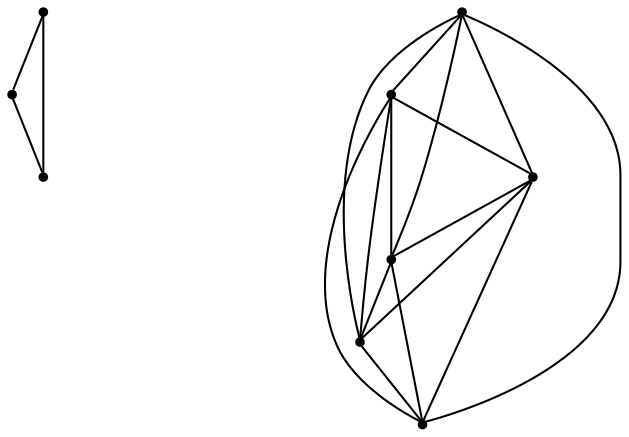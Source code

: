 graph {
  node [shape=point,comment="{\"directed\":false,\"doi\":\"10.4230/LIPIcs.GD.2024.32\",\"figure\":\"3 (4)\"}"]

  v0 [pos="1116.3363479393317,526.9254088878764"]
  v1 [pos="853.648236915926,526.9254088878764"]
  v2 [pos="984.9923321750061,745.7795881600945"]
  v3 [pos="678.5229461592953,526.9254088878764"]
  v4 [pos="415.8348669337913,526.9254088878764"]
  v5 [pos="590.9602371851763,570.6962956067619"]
  v6 [pos="547.1789144960187,745.7795881600945"]
  v7 [pos="547.1789144960188,658.2379418834281"]
  v8 [pos="503.3975441100083,570.6962956067619"]

  v0 -- v1 [id="-1",pos="1116.3363479393317,526.9254088878764 853.648236915926,526.9254088878764 853.648236915926,526.9254088878764 853.648236915926,526.9254088878764"]
  v4 -- v8 [id="-2",pos="415.8348669337913,526.9254088878764 503.3975441100083,570.6962956067619 503.3975441100083,570.6962956067619 503.3975441100083,570.6962956067619"]
  v4 -- v6 [id="-3",pos="415.8348669337913,526.9254088878764 547.1789144960187,745.7795881600945 547.1789144960187,745.7795881600945 547.1789144960187,745.7795881600945"]
  v8 -- v5 [id="-4",pos="503.3975441100083,570.6962956067619 590.9602371851763,570.6962956067619 590.9602371851763,570.6962956067619 590.9602371851763,570.6962956067619"]
  v8 -- v3 [id="-5",pos="503.3975441100083,570.6962956067619 678.5229461592953,526.9254088878764 678.5229461592953,526.9254088878764 678.5229461592953,526.9254088878764"]
  v8 -- v6 [id="-6",pos="503.3975441100083,570.6962956067619 547.1789144960187,745.7795881600945 547.1789144960187,745.7795881600945 547.1789144960187,745.7795881600945"]
  v6 -- v3 [id="-7",pos="547.1789144960187,745.7795881600945 678.5229461592953,526.9254088878764 678.5229461592953,526.9254088878764 678.5229461592953,526.9254088878764"]
  v7 -- v3 [id="-8",pos="547.1789144960188,658.2379418834281 678.5229461592953,526.9254088878764 678.5229461592953,526.9254088878764 678.5229461592953,526.9254088878764"]
  v7 -- v6 [id="-9",pos="547.1789144960188,658.2379418834281 547.1789144960187,745.7795881600945 547.1789144960187,745.7795881600945 547.1789144960187,745.7795881600945"]
  v7 -- v8 [id="-10",pos="547.1789144960188,658.2379418834281 503.3975441100083,570.6962956067619 503.3975441100083,570.6962956067619 503.3975441100083,570.6962956067619"]
  v7 -- v4 [id="-11",pos="547.1789144960188,658.2379418834281 415.8348669337913,526.9254088878764 415.8348669337913,526.9254088878764 415.8348669337913,526.9254088878764"]
  v5 -- v3 [id="-12",pos="590.9602371851763,570.6962956067619 678.5229461592953,526.9254088878764 678.5229461592953,526.9254088878764 678.5229461592953,526.9254088878764"]
  v5 -- v4 [id="-13",pos="590.9602371851763,570.6962956067619 415.8348669337913,526.9254088878764 415.8348669337913,526.9254088878764 415.8348669337913,526.9254088878764"]
  v5 -- v7 [id="-14",pos="590.9602371851763,570.6962956067619 547.1789144960188,658.2379418834281 547.1789144960188,658.2379418834281 547.1789144960188,658.2379418834281"]
  v5 -- v6 [id="-15",pos="590.9602371851763,570.6962956067619 547.1789144960187,745.7795881600945 547.1789144960187,745.7795881600945 547.1789144960187,745.7795881600945"]
  v3 -- v4 [id="-16",pos="678.5229461592953,526.9254088878764 415.8348669337913,526.9254088878764 415.8348669337913,526.9254088878764 415.8348669337913,526.9254088878764"]
  v1 -- v2 [id="-18",pos="853.648236915926,526.9254088878764 984.9923321750061,745.7795881600945 984.9923321750061,745.7795881600945 984.9923321750061,745.7795881600945"]
  v2 -- v0 [id="-20",pos="984.9923321750061,745.7795881600945 1116.3363479393317,526.9254088878764 1116.3363479393317,526.9254088878764 1116.3363479393317,526.9254088878764"]
}